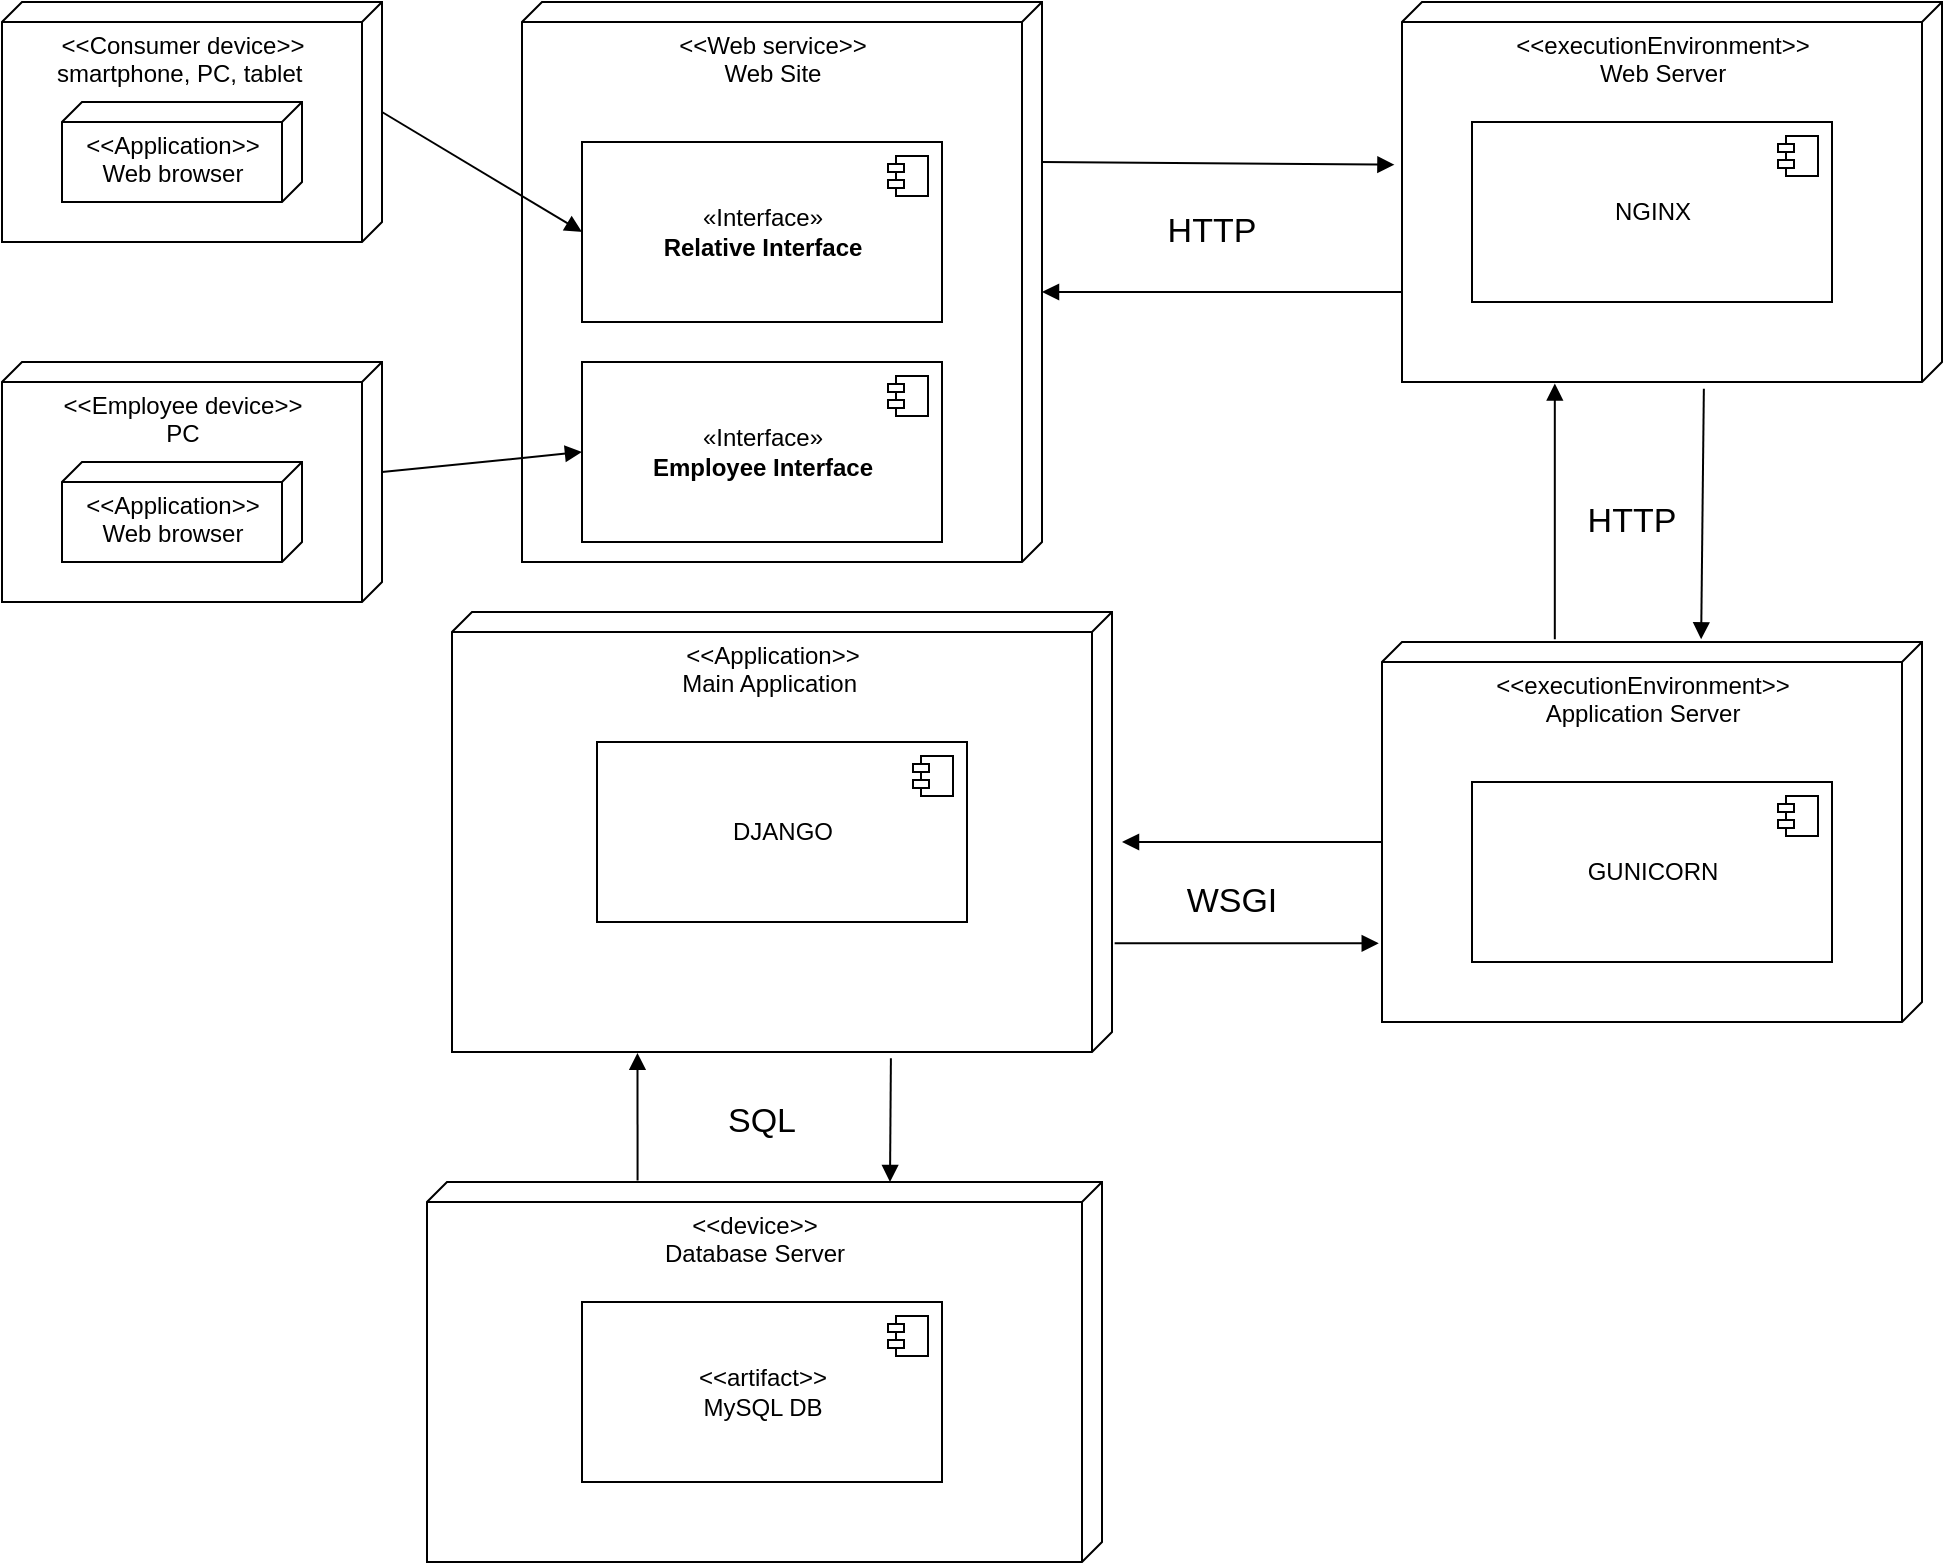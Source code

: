 <mxfile version="15.8.7" type="device"><diagram name="Page-1" id="5f0bae14-7c28-e335-631c-24af17079c00"><mxGraphModel dx="1261" dy="896" grid="1" gridSize="10" guides="1" tooltips="1" connect="1" arrows="1" fold="1" page="1" pageScale="1" pageWidth="1100" pageHeight="850" background="none" math="0" shadow="0"><root><mxCell id="0"/><mxCell id="1" parent="0"/><mxCell id="ATybQIZiRBgb5X58qW2w-2" value="&amp;lt;&amp;lt;Web service&amp;gt;&amp;gt;&lt;br&gt;Web Site" style="verticalAlign=top;align=center;spacingTop=8;spacingLeft=2;spacingRight=12;shape=cube;size=10;direction=south;fontStyle=0;html=1;" vertex="1" parent="1"><mxGeometry x="280" y="60" width="260" height="280" as="geometry"/></mxCell><mxCell id="ATybQIZiRBgb5X58qW2w-3" value="&amp;lt;&amp;lt;Application&amp;gt;&amp;gt;&lt;br&gt;Main Application&amp;nbsp;" style="verticalAlign=top;align=center;spacingTop=8;spacingLeft=2;spacingRight=12;shape=cube;size=10;direction=south;fontStyle=0;html=1;" vertex="1" parent="1"><mxGeometry x="245" y="365" width="330" height="220" as="geometry"/></mxCell><mxCell id="ATybQIZiRBgb5X58qW2w-4" value="&amp;lt;&amp;lt;executionEnvironment&amp;gt;&amp;gt;&lt;br&gt;Web Server" style="verticalAlign=top;align=center;spacingTop=8;spacingLeft=2;spacingRight=12;shape=cube;size=10;direction=south;fontStyle=0;html=1;" vertex="1" parent="1"><mxGeometry x="720" y="60" width="270" height="190" as="geometry"/></mxCell><mxCell id="ATybQIZiRBgb5X58qW2w-5" value="&amp;lt;&amp;lt;executionEnvironment&amp;gt;&amp;gt;&lt;br&gt;Application Server" style="verticalAlign=top;align=center;spacingTop=8;spacingLeft=2;spacingRight=12;shape=cube;size=10;direction=south;fontStyle=0;html=1;" vertex="1" parent="1"><mxGeometry x="710" y="380" width="270" height="190" as="geometry"/></mxCell><mxCell id="ATybQIZiRBgb5X58qW2w-6" value="&amp;lt;&amp;lt;device&amp;gt;&amp;gt;&lt;br&gt;Database Server" style="verticalAlign=top;align=center;spacingTop=8;spacingLeft=2;spacingRight=12;shape=cube;size=10;direction=south;fontStyle=0;html=1;" vertex="1" parent="1"><mxGeometry x="232.5" y="650" width="337.5" height="190" as="geometry"/></mxCell><mxCell id="ATybQIZiRBgb5X58qW2w-7" value="&amp;lt;&amp;lt;Consumer device&amp;gt;&amp;gt;&lt;br&gt;smartphone, PC, tablet&amp;nbsp;" style="verticalAlign=top;align=center;spacingTop=8;spacingLeft=2;spacingRight=12;shape=cube;size=10;direction=south;fontStyle=0;html=1;" vertex="1" parent="1"><mxGeometry x="20" y="60" width="190" height="120" as="geometry"/></mxCell><mxCell id="ATybQIZiRBgb5X58qW2w-8" value="«Interface»&lt;br&gt;&lt;b&gt;Relative Interface&lt;/b&gt;" style="html=1;dropTarget=0;align=center;" vertex="1" parent="1"><mxGeometry x="310" y="130" width="180" height="90" as="geometry"/></mxCell><mxCell id="ATybQIZiRBgb5X58qW2w-9" value="" style="shape=module;jettyWidth=8;jettyHeight=4;" vertex="1" parent="ATybQIZiRBgb5X58qW2w-8"><mxGeometry x="1" width="20" height="20" relative="1" as="geometry"><mxPoint x="-27" y="7" as="offset"/></mxGeometry></mxCell><mxCell id="ATybQIZiRBgb5X58qW2w-10" value="«Interface»&lt;br&gt;&lt;b&gt;Employee Interface&lt;/b&gt;" style="html=1;dropTarget=0;align=center;" vertex="1" parent="1"><mxGeometry x="310" y="240" width="180" height="90" as="geometry"/></mxCell><mxCell id="ATybQIZiRBgb5X58qW2w-11" value="" style="shape=module;jettyWidth=8;jettyHeight=4;" vertex="1" parent="ATybQIZiRBgb5X58qW2w-10"><mxGeometry x="1" width="20" height="20" relative="1" as="geometry"><mxPoint x="-27" y="7" as="offset"/></mxGeometry></mxCell><mxCell id="ATybQIZiRBgb5X58qW2w-12" value="&amp;lt;&amp;lt;Application&amp;gt;&amp;gt;&lt;br&gt;&lt;div&gt;&lt;span&gt;Web browser&lt;/span&gt;&lt;/div&gt;" style="verticalAlign=top;align=center;spacingTop=8;spacingLeft=2;spacingRight=12;shape=cube;size=10;direction=south;fontStyle=0;html=1;" vertex="1" parent="1"><mxGeometry x="50" y="110" width="120" height="50" as="geometry"/></mxCell><mxCell id="ATybQIZiRBgb5X58qW2w-14" value="" style="endArrow=block;startArrow=none;endFill=1;startFill=0;html=1;exitX=0;exitY=0;exitDx=55;exitDy=0;exitPerimeter=0;entryX=0;entryY=0.5;entryDx=0;entryDy=0;" edge="1" parent="1" source="ATybQIZiRBgb5X58qW2w-7" target="ATybQIZiRBgb5X58qW2w-8"><mxGeometry width="160" relative="1" as="geometry"><mxPoint x="200" y="65" as="sourcePoint"/><mxPoint x="405" y="115" as="targetPoint"/></mxGeometry></mxCell><mxCell id="ATybQIZiRBgb5X58qW2w-15" value="DJANGO" style="html=1;dropTarget=0;align=center;" vertex="1" parent="1"><mxGeometry x="317.5" y="430" width="185" height="90" as="geometry"/></mxCell><mxCell id="ATybQIZiRBgb5X58qW2w-16" value="" style="shape=module;jettyWidth=8;jettyHeight=4;" vertex="1" parent="ATybQIZiRBgb5X58qW2w-15"><mxGeometry x="1" width="20" height="20" relative="1" as="geometry"><mxPoint x="-27" y="7" as="offset"/></mxGeometry></mxCell><mxCell id="ATybQIZiRBgb5X58qW2w-18" value="&amp;lt;&amp;lt;Employee device&amp;gt;&amp;gt;&lt;br&gt;PC" style="verticalAlign=top;align=center;spacingTop=8;spacingLeft=2;spacingRight=12;shape=cube;size=10;direction=south;fontStyle=0;html=1;" vertex="1" parent="1"><mxGeometry x="20" y="240" width="190" height="120" as="geometry"/></mxCell><mxCell id="ATybQIZiRBgb5X58qW2w-19" value="&amp;lt;&amp;lt;Application&amp;gt;&amp;gt;&lt;br&gt;&lt;div&gt;&lt;span&gt;Web browser&lt;/span&gt;&lt;/div&gt;" style="verticalAlign=top;align=center;spacingTop=8;spacingLeft=2;spacingRight=12;shape=cube;size=10;direction=south;fontStyle=0;html=1;" vertex="1" parent="1"><mxGeometry x="50" y="290" width="120" height="50" as="geometry"/></mxCell><mxCell id="ATybQIZiRBgb5X58qW2w-20" value="" style="endArrow=block;startArrow=none;endFill=1;startFill=0;html=1;exitX=0;exitY=0;exitDx=55;exitDy=0;exitPerimeter=0;entryX=0;entryY=0.5;entryDx=0;entryDy=0;" edge="1" parent="1" source="ATybQIZiRBgb5X58qW2w-18" target="ATybQIZiRBgb5X58qW2w-10"><mxGeometry width="160" relative="1" as="geometry"><mxPoint x="220" y="125" as="sourcePoint"/><mxPoint x="320" y="185" as="targetPoint"/></mxGeometry></mxCell><mxCell id="ATybQIZiRBgb5X58qW2w-21" value="" style="endArrow=block;startArrow=none;endFill=1;startFill=0;html=1;entryX=0.428;entryY=1.014;entryDx=0;entryDy=0;entryPerimeter=0;" edge="1" parent="1" target="ATybQIZiRBgb5X58qW2w-4"><mxGeometry width="160" relative="1" as="geometry"><mxPoint x="540" y="140" as="sourcePoint"/><mxPoint x="640" y="140" as="targetPoint"/></mxGeometry></mxCell><mxCell id="ATybQIZiRBgb5X58qW2w-22" value="" style="endArrow=block;startArrow=none;endFill=1;startFill=0;html=1;" edge="1" parent="1"><mxGeometry width="160" relative="1" as="geometry"><mxPoint x="720" y="205" as="sourcePoint"/><mxPoint x="540" y="205" as="targetPoint"/></mxGeometry></mxCell><mxCell id="ATybQIZiRBgb5X58qW2w-23" value="" style="endArrow=block;startArrow=none;endFill=1;startFill=0;html=1;exitX=-0.007;exitY=0.68;exitDx=0;exitDy=0;exitPerimeter=0;entryX=1.004;entryY=0.717;entryDx=0;entryDy=0;entryPerimeter=0;" edge="1" parent="1" source="ATybQIZiRBgb5X58qW2w-5" target="ATybQIZiRBgb5X58qW2w-4"><mxGeometry width="160" relative="1" as="geometry"><mxPoint x="590" y="310" as="sourcePoint"/><mxPoint x="690" y="300" as="targetPoint"/></mxGeometry></mxCell><mxCell id="ATybQIZiRBgb5X58qW2w-24" value="" style="endArrow=block;startArrow=none;endFill=1;startFill=0;html=1;exitX=1.018;exitY=0.441;exitDx=0;exitDy=0;exitPerimeter=0;entryX=-0.007;entryY=0.409;entryDx=0;entryDy=0;entryPerimeter=0;" edge="1" parent="1" source="ATybQIZiRBgb5X58qW2w-4" target="ATybQIZiRBgb5X58qW2w-5"><mxGeometry width="160" relative="1" as="geometry"><mxPoint x="840" y="290" as="sourcePoint"/><mxPoint x="940" y="280" as="targetPoint"/></mxGeometry></mxCell><mxCell id="ATybQIZiRBgb5X58qW2w-25" value="" style="endArrow=block;startArrow=none;endFill=1;startFill=0;html=1;exitX=0;exitY=0;exitDx=100;exitDy=270;exitPerimeter=0;" edge="1" parent="1" source="ATybQIZiRBgb5X58qW2w-5"><mxGeometry width="160" relative="1" as="geometry"><mxPoint x="610" y="330" as="sourcePoint"/><mxPoint x="580" y="480" as="targetPoint"/></mxGeometry></mxCell><mxCell id="ATybQIZiRBgb5X58qW2w-26" value="" style="endArrow=block;startArrow=none;endFill=1;startFill=0;html=1;exitX=0.753;exitY=-0.004;exitDx=0;exitDy=0;exitPerimeter=0;entryX=0.793;entryY=1.006;entryDx=0;entryDy=0;entryPerimeter=0;" edge="1" parent="1" source="ATybQIZiRBgb5X58qW2w-3" target="ATybQIZiRBgb5X58qW2w-5"><mxGeometry width="160" relative="1" as="geometry"><mxPoint x="575" y="470" as="sourcePoint"/><mxPoint x="675" y="460" as="targetPoint"/></mxGeometry></mxCell><mxCell id="ATybQIZiRBgb5X58qW2w-27" value="&lt;font style=&quot;font-size: 17px&quot;&gt;HTTP&lt;/font&gt;" style="text;html=1;strokeColor=none;fillColor=none;align=center;verticalAlign=middle;whiteSpace=wrap;rounded=0;" vertex="1" parent="1"><mxGeometry x="590" y="155" width="70" height="40" as="geometry"/></mxCell><mxCell id="ATybQIZiRBgb5X58qW2w-30" value="&lt;font style=&quot;font-size: 17px&quot;&gt;HTTP&lt;/font&gt;" style="text;html=1;strokeColor=none;fillColor=none;align=center;verticalAlign=middle;whiteSpace=wrap;rounded=0;" vertex="1" parent="1"><mxGeometry x="800" y="300" width="70" height="40" as="geometry"/></mxCell><mxCell id="ATybQIZiRBgb5X58qW2w-31" value="&lt;font style=&quot;font-size: 17px&quot;&gt;WSGI&lt;/font&gt;" style="text;html=1;strokeColor=none;fillColor=none;align=center;verticalAlign=middle;whiteSpace=wrap;rounded=0;" vertex="1" parent="1"><mxGeometry x="600" y="490" width="70" height="40" as="geometry"/></mxCell><mxCell id="ATybQIZiRBgb5X58qW2w-32" value="NGINX" style="html=1;dropTarget=0;align=center;" vertex="1" parent="1"><mxGeometry x="755" y="120" width="180" height="90" as="geometry"/></mxCell><mxCell id="ATybQIZiRBgb5X58qW2w-33" value="" style="shape=module;jettyWidth=8;jettyHeight=4;" vertex="1" parent="ATybQIZiRBgb5X58qW2w-32"><mxGeometry x="1" width="20" height="20" relative="1" as="geometry"><mxPoint x="-27" y="7" as="offset"/></mxGeometry></mxCell><mxCell id="ATybQIZiRBgb5X58qW2w-34" value="GUNICORN" style="html=1;dropTarget=0;align=center;" vertex="1" parent="1"><mxGeometry x="755" y="450" width="180" height="90" as="geometry"/></mxCell><mxCell id="ATybQIZiRBgb5X58qW2w-35" value="" style="shape=module;jettyWidth=8;jettyHeight=4;" vertex="1" parent="ATybQIZiRBgb5X58qW2w-34"><mxGeometry x="1" width="20" height="20" relative="1" as="geometry"><mxPoint x="-27" y="7" as="offset"/></mxGeometry></mxCell><mxCell id="ATybQIZiRBgb5X58qW2w-37" value="" style="endArrow=block;startArrow=none;endFill=1;startFill=0;html=1;exitX=1.014;exitY=0.335;exitDx=0;exitDy=0;exitPerimeter=0;" edge="1" parent="1" source="ATybQIZiRBgb5X58qW2w-3"><mxGeometry width="160" relative="1" as="geometry"><mxPoint x="510" y="650" as="sourcePoint"/><mxPoint x="464" y="650" as="targetPoint"/></mxGeometry></mxCell><mxCell id="ATybQIZiRBgb5X58qW2w-38" value="&lt;font style=&quot;font-size: 17px&quot;&gt;SQL&lt;/font&gt;" style="text;html=1;strokeColor=none;fillColor=none;align=center;verticalAlign=middle;whiteSpace=wrap;rounded=0;" vertex="1" parent="1"><mxGeometry x="365" y="600" width="70" height="40" as="geometry"/></mxCell><mxCell id="ATybQIZiRBgb5X58qW2w-39" value="&amp;lt;&amp;lt;artifact&amp;gt;&amp;gt;&lt;br&gt;MySQL DB" style="html=1;dropTarget=0;align=center;" vertex="1" parent="1"><mxGeometry x="310" y="710" width="180" height="90" as="geometry"/></mxCell><mxCell id="ATybQIZiRBgb5X58qW2w-40" value="" style="shape=module;jettyWidth=8;jettyHeight=4;" vertex="1" parent="ATybQIZiRBgb5X58qW2w-39"><mxGeometry x="1" width="20" height="20" relative="1" as="geometry"><mxPoint x="-27" y="7" as="offset"/></mxGeometry></mxCell><mxCell id="ATybQIZiRBgb5X58qW2w-41" value="" style="endArrow=block;startArrow=none;endFill=1;startFill=0;html=1;exitX=-0.004;exitY=0.688;exitDx=0;exitDy=0;exitPerimeter=0;entryX=1.002;entryY=0.719;entryDx=0;entryDy=0;entryPerimeter=0;" edge="1" parent="1" source="ATybQIZiRBgb5X58qW2w-6" target="ATybQIZiRBgb5X58qW2w-3"><mxGeometry width="160" relative="1" as="geometry"><mxPoint x="474.45" y="598.08" as="sourcePoint"/><mxPoint x="474" y="660" as="targetPoint"/></mxGeometry></mxCell></root></mxGraphModel></diagram></mxfile>